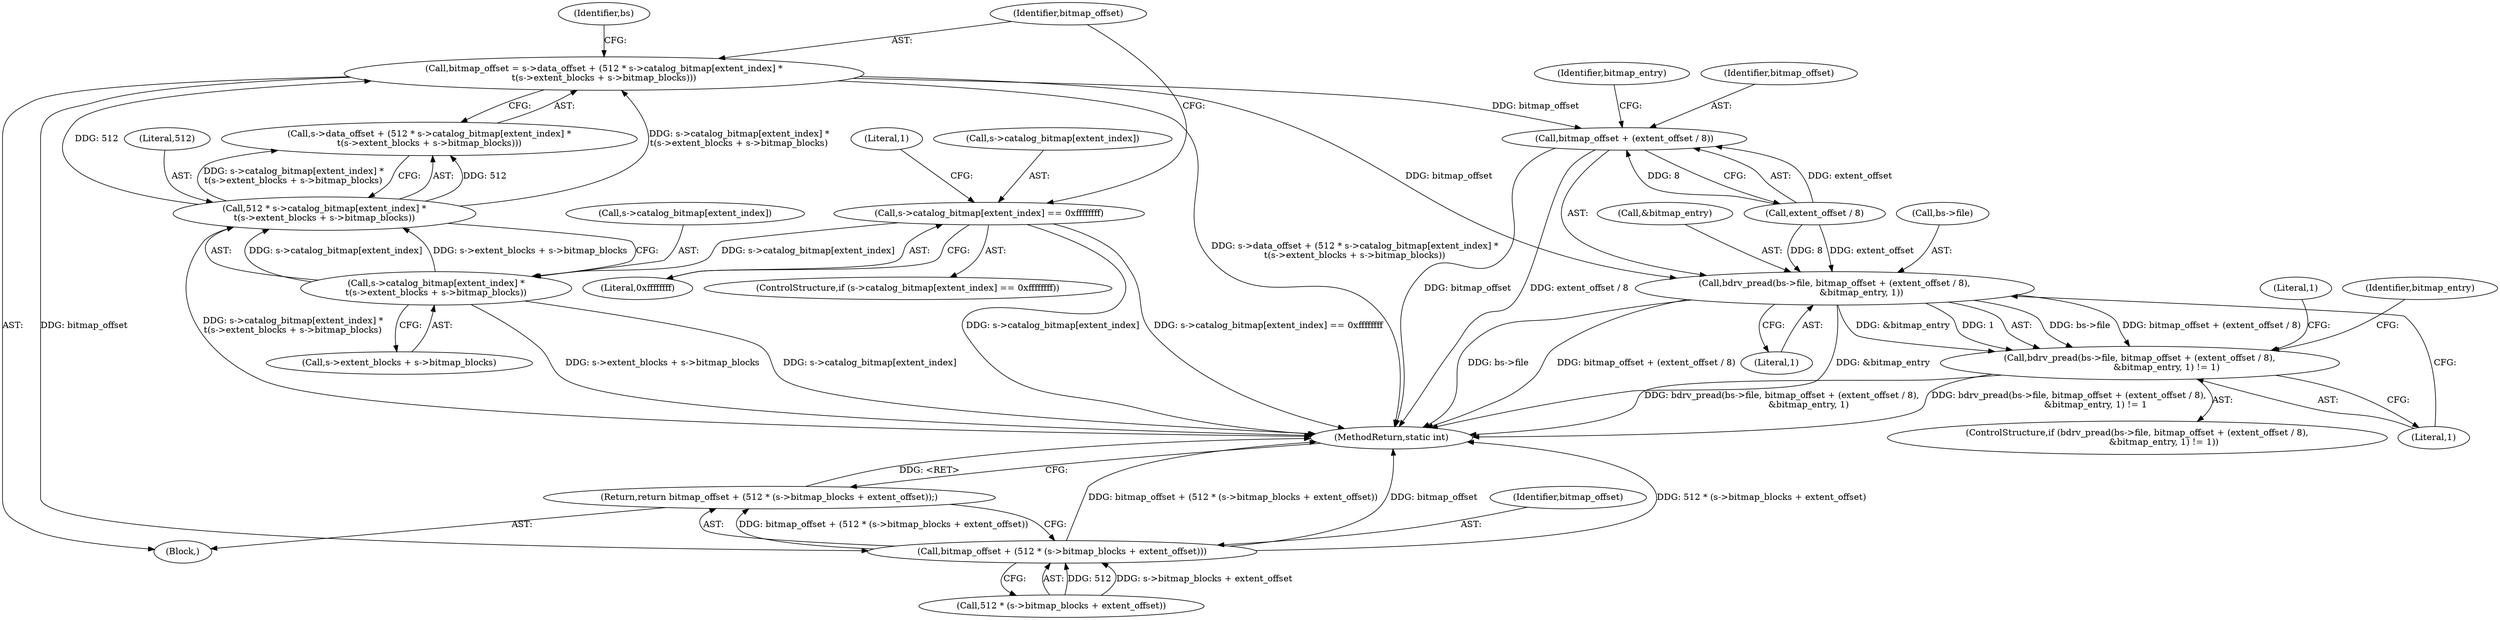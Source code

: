 digraph "0_qemu_e3737b820b45e54b059656dc3f914f895ac7a88b@integer" {
"1000386" [label="(Call,bitmap_offset = s->data_offset + (512 * s->catalog_bitmap[extent_index] *\n\t(s->extent_blocks + s->bitmap_blocks)))"];
"1000392" [label="(Call,512 * s->catalog_bitmap[extent_index] *\n\t(s->extent_blocks + s->bitmap_blocks))"];
"1000394" [label="(Call,s->catalog_bitmap[extent_index] *\n\t(s->extent_blocks + s->bitmap_blocks))"];
"1000375" [label="(Call,s->catalog_bitmap[extent_index] == 0xffffffff)"];
"1000409" [label="(Call,bdrv_pread(bs->file, bitmap_offset + (extent_offset / 8),\n                   &bitmap_entry, 1))"];
"1000408" [label="(Call,bdrv_pread(bs->file, bitmap_offset + (extent_offset / 8),\n                   &bitmap_entry, 1) != 1)"];
"1000413" [label="(Call,bitmap_offset + (extent_offset / 8))"];
"1000440" [label="(Call,bitmap_offset + (512 * (s->bitmap_blocks + extent_offset)))"];
"1000439" [label="(Return,return bitmap_offset + (512 * (s->bitmap_blocks + extent_offset));)"];
"1000408" [label="(Call,bdrv_pread(bs->file, bitmap_offset + (extent_offset / 8),\n                   &bitmap_entry, 1) != 1)"];
"1000388" [label="(Call,s->data_offset + (512 * s->catalog_bitmap[extent_index] *\n\t(s->extent_blocks + s->bitmap_blocks)))"];
"1000374" [label="(ControlStructure,if (s->catalog_bitmap[extent_index] == 0xffffffff))"];
"1000386" [label="(Call,bitmap_offset = s->data_offset + (512 * s->catalog_bitmap[extent_index] *\n\t(s->extent_blocks + s->bitmap_blocks)))"];
"1000439" [label="(Return,return bitmap_offset + (512 * (s->bitmap_blocks + extent_offset));)"];
"1000409" [label="(Call,bdrv_pread(bs->file, bitmap_offset + (extent_offset / 8),\n                   &bitmap_entry, 1))"];
"1000411" [label="(Identifier,bs)"];
"1000413" [label="(Call,bitmap_offset + (extent_offset / 8))"];
"1000392" [label="(Call,512 * s->catalog_bitmap[extent_index] *\n\t(s->extent_blocks + s->bitmap_blocks))"];
"1000394" [label="(Call,s->catalog_bitmap[extent_index] *\n\t(s->extent_blocks + s->bitmap_blocks))"];
"1000393" [label="(Literal,512)"];
"1000110" [label="(Block,)"];
"1000419" [label="(Identifier,bitmap_entry)"];
"1000375" [label="(Call,s->catalog_bitmap[extent_index] == 0xffffffff)"];
"1000418" [label="(Call,&bitmap_entry)"];
"1000376" [label="(Call,s->catalog_bitmap[extent_index])"];
"1000414" [label="(Identifier,bitmap_offset)"];
"1000400" [label="(Call,s->extent_blocks + s->bitmap_blocks)"];
"1000441" [label="(Identifier,bitmap_offset)"];
"1000420" [label="(Literal,1)"];
"1000395" [label="(Call,s->catalog_bitmap[extent_index])"];
"1000425" [label="(Literal,1)"];
"1000440" [label="(Call,bitmap_offset + (512 * (s->bitmap_blocks + extent_offset)))"];
"1000415" [label="(Call,extent_offset / 8)"];
"1000387" [label="(Identifier,bitmap_offset)"];
"1000421" [label="(Literal,1)"];
"1000442" [label="(Call,512 * (s->bitmap_blocks + extent_offset))"];
"1000381" [label="(Literal,0xffffffff)"];
"1000430" [label="(Identifier,bitmap_entry)"];
"1000449" [label="(MethodReturn,static int)"];
"1000407" [label="(ControlStructure,if (bdrv_pread(bs->file, bitmap_offset + (extent_offset / 8),\n                   &bitmap_entry, 1) != 1))"];
"1000410" [label="(Call,bs->file)"];
"1000385" [label="(Literal,1)"];
"1000386" -> "1000110"  [label="AST: "];
"1000386" -> "1000388"  [label="CFG: "];
"1000387" -> "1000386"  [label="AST: "];
"1000388" -> "1000386"  [label="AST: "];
"1000411" -> "1000386"  [label="CFG: "];
"1000386" -> "1000449"  [label="DDG: s->data_offset + (512 * s->catalog_bitmap[extent_index] *\n\t(s->extent_blocks + s->bitmap_blocks))"];
"1000392" -> "1000386"  [label="DDG: 512"];
"1000392" -> "1000386"  [label="DDG: s->catalog_bitmap[extent_index] *\n\t(s->extent_blocks + s->bitmap_blocks)"];
"1000386" -> "1000409"  [label="DDG: bitmap_offset"];
"1000386" -> "1000413"  [label="DDG: bitmap_offset"];
"1000386" -> "1000440"  [label="DDG: bitmap_offset"];
"1000392" -> "1000388"  [label="AST: "];
"1000392" -> "1000394"  [label="CFG: "];
"1000393" -> "1000392"  [label="AST: "];
"1000394" -> "1000392"  [label="AST: "];
"1000388" -> "1000392"  [label="CFG: "];
"1000392" -> "1000449"  [label="DDG: s->catalog_bitmap[extent_index] *\n\t(s->extent_blocks + s->bitmap_blocks)"];
"1000392" -> "1000388"  [label="DDG: 512"];
"1000392" -> "1000388"  [label="DDG: s->catalog_bitmap[extent_index] *\n\t(s->extent_blocks + s->bitmap_blocks)"];
"1000394" -> "1000392"  [label="DDG: s->catalog_bitmap[extent_index]"];
"1000394" -> "1000392"  [label="DDG: s->extent_blocks + s->bitmap_blocks"];
"1000394" -> "1000400"  [label="CFG: "];
"1000395" -> "1000394"  [label="AST: "];
"1000400" -> "1000394"  [label="AST: "];
"1000394" -> "1000449"  [label="DDG: s->extent_blocks + s->bitmap_blocks"];
"1000394" -> "1000449"  [label="DDG: s->catalog_bitmap[extent_index]"];
"1000375" -> "1000394"  [label="DDG: s->catalog_bitmap[extent_index]"];
"1000375" -> "1000374"  [label="AST: "];
"1000375" -> "1000381"  [label="CFG: "];
"1000376" -> "1000375"  [label="AST: "];
"1000381" -> "1000375"  [label="AST: "];
"1000385" -> "1000375"  [label="CFG: "];
"1000387" -> "1000375"  [label="CFG: "];
"1000375" -> "1000449"  [label="DDG: s->catalog_bitmap[extent_index]"];
"1000375" -> "1000449"  [label="DDG: s->catalog_bitmap[extent_index] == 0xffffffff"];
"1000409" -> "1000408"  [label="AST: "];
"1000409" -> "1000420"  [label="CFG: "];
"1000410" -> "1000409"  [label="AST: "];
"1000413" -> "1000409"  [label="AST: "];
"1000418" -> "1000409"  [label="AST: "];
"1000420" -> "1000409"  [label="AST: "];
"1000421" -> "1000409"  [label="CFG: "];
"1000409" -> "1000449"  [label="DDG: bitmap_offset + (extent_offset / 8)"];
"1000409" -> "1000449"  [label="DDG: &bitmap_entry"];
"1000409" -> "1000449"  [label="DDG: bs->file"];
"1000409" -> "1000408"  [label="DDG: bs->file"];
"1000409" -> "1000408"  [label="DDG: bitmap_offset + (extent_offset / 8)"];
"1000409" -> "1000408"  [label="DDG: &bitmap_entry"];
"1000409" -> "1000408"  [label="DDG: 1"];
"1000415" -> "1000409"  [label="DDG: extent_offset"];
"1000415" -> "1000409"  [label="DDG: 8"];
"1000408" -> "1000407"  [label="AST: "];
"1000408" -> "1000421"  [label="CFG: "];
"1000421" -> "1000408"  [label="AST: "];
"1000425" -> "1000408"  [label="CFG: "];
"1000430" -> "1000408"  [label="CFG: "];
"1000408" -> "1000449"  [label="DDG: bdrv_pread(bs->file, bitmap_offset + (extent_offset / 8),\n                   &bitmap_entry, 1)"];
"1000408" -> "1000449"  [label="DDG: bdrv_pread(bs->file, bitmap_offset + (extent_offset / 8),\n                   &bitmap_entry, 1) != 1"];
"1000413" -> "1000415"  [label="CFG: "];
"1000414" -> "1000413"  [label="AST: "];
"1000415" -> "1000413"  [label="AST: "];
"1000419" -> "1000413"  [label="CFG: "];
"1000413" -> "1000449"  [label="DDG: bitmap_offset"];
"1000413" -> "1000449"  [label="DDG: extent_offset / 8"];
"1000415" -> "1000413"  [label="DDG: extent_offset"];
"1000415" -> "1000413"  [label="DDG: 8"];
"1000440" -> "1000439"  [label="AST: "];
"1000440" -> "1000442"  [label="CFG: "];
"1000441" -> "1000440"  [label="AST: "];
"1000442" -> "1000440"  [label="AST: "];
"1000439" -> "1000440"  [label="CFG: "];
"1000440" -> "1000449"  [label="DDG: 512 * (s->bitmap_blocks + extent_offset)"];
"1000440" -> "1000449"  [label="DDG: bitmap_offset + (512 * (s->bitmap_blocks + extent_offset))"];
"1000440" -> "1000449"  [label="DDG: bitmap_offset"];
"1000440" -> "1000439"  [label="DDG: bitmap_offset + (512 * (s->bitmap_blocks + extent_offset))"];
"1000442" -> "1000440"  [label="DDG: 512"];
"1000442" -> "1000440"  [label="DDG: s->bitmap_blocks + extent_offset"];
"1000439" -> "1000110"  [label="AST: "];
"1000449" -> "1000439"  [label="CFG: "];
"1000439" -> "1000449"  [label="DDG: <RET>"];
}
